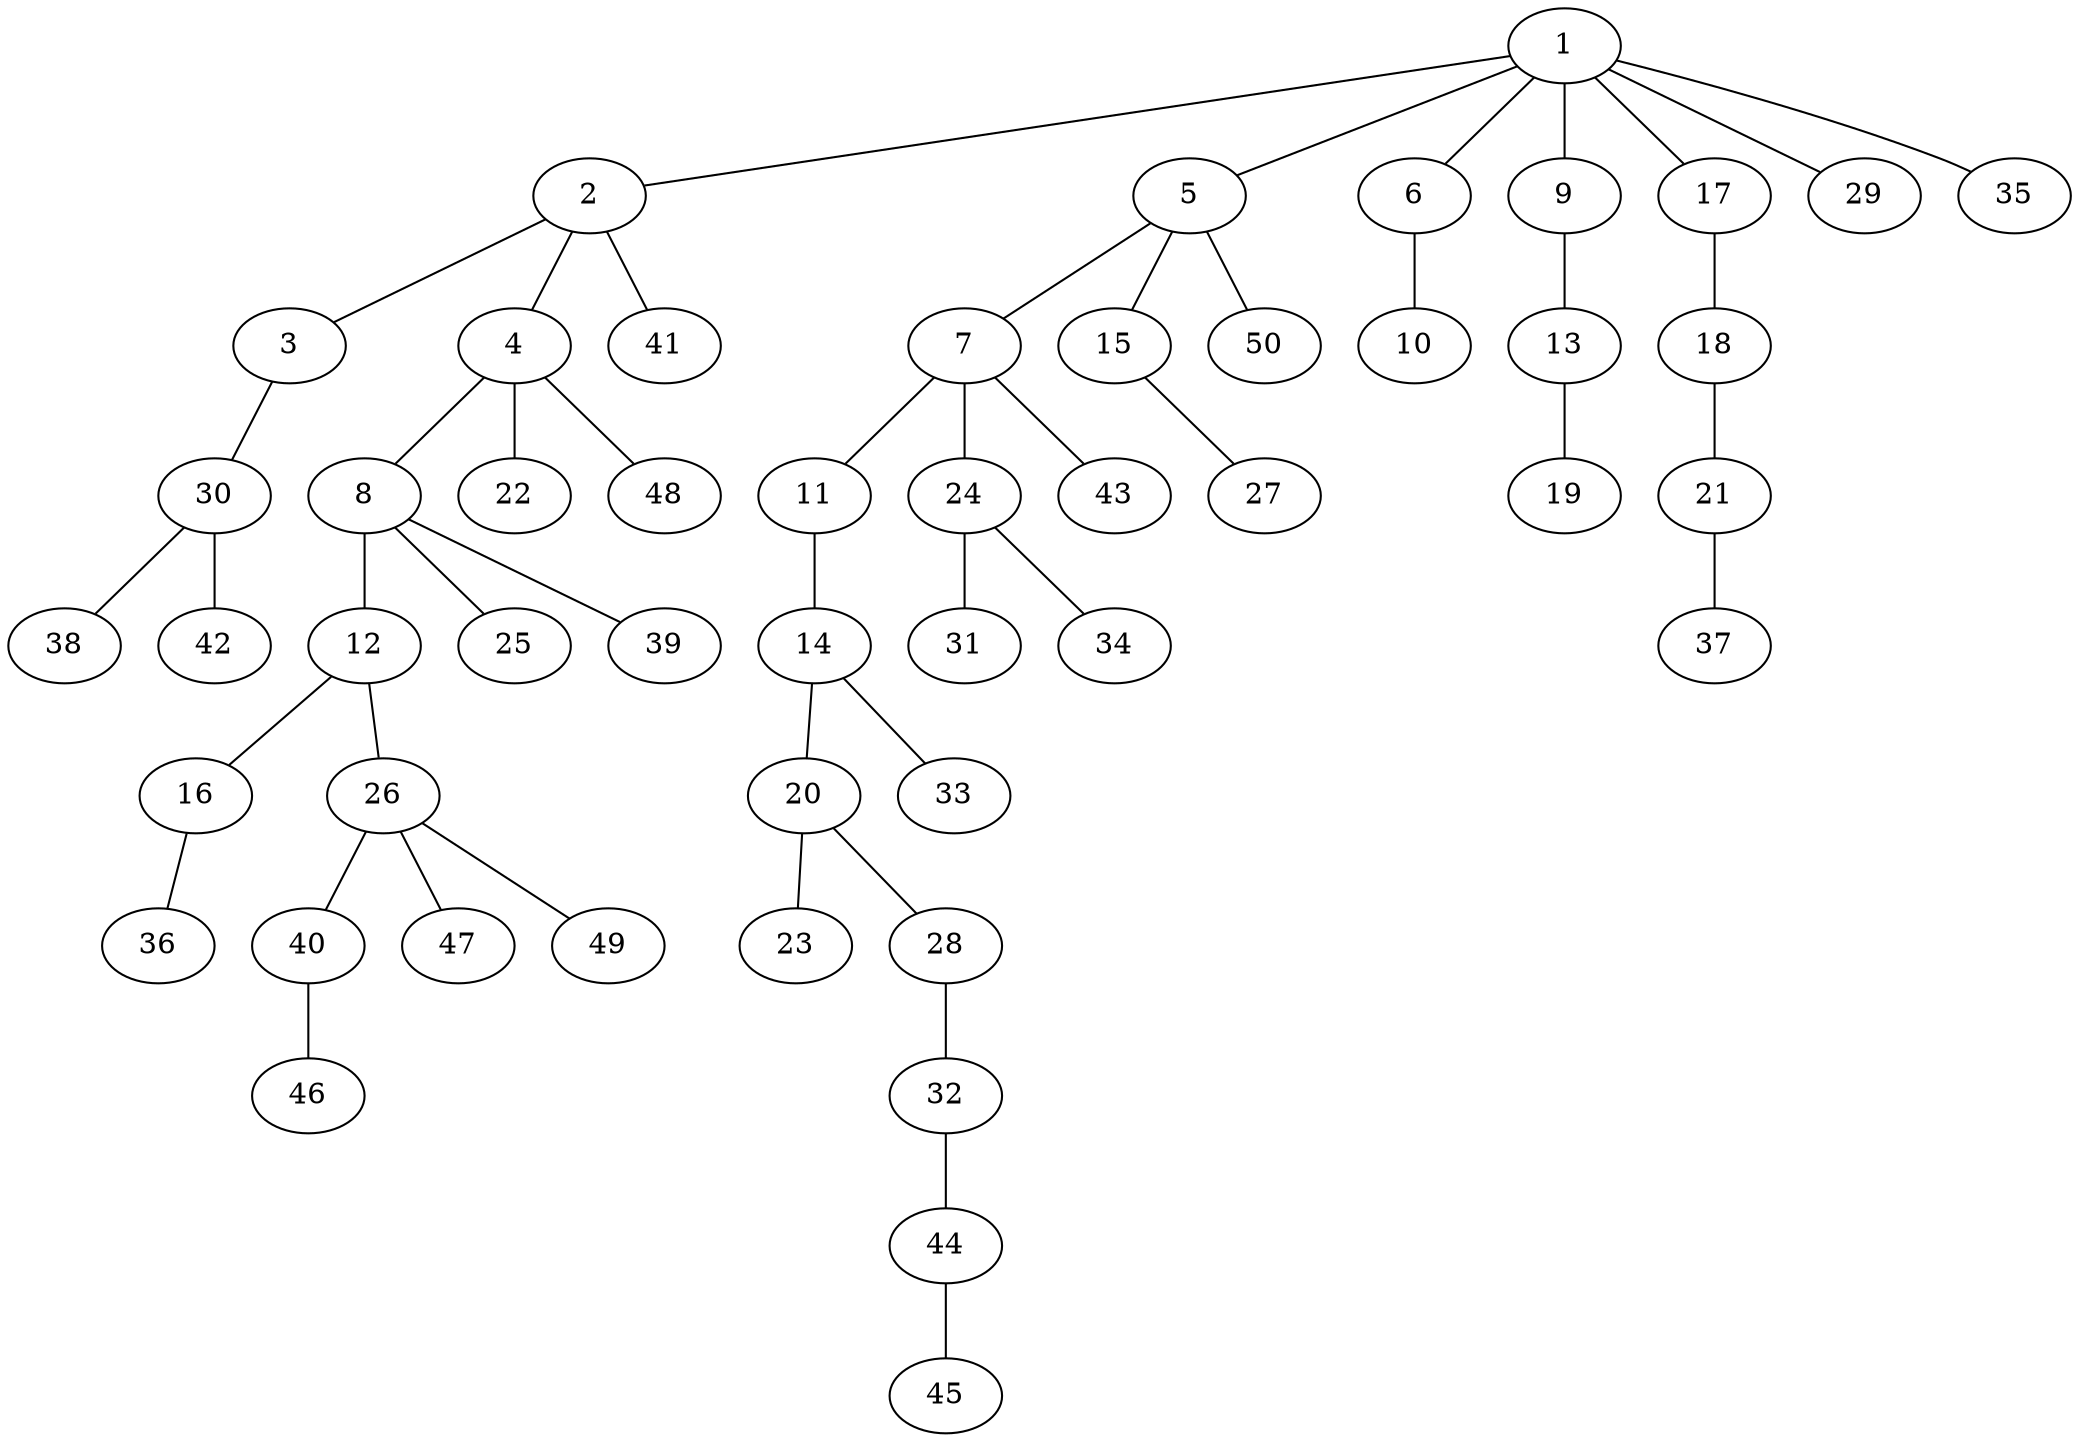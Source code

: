 graph graphname {1--2
1--5
1--6
1--9
1--17
1--29
1--35
2--3
2--4
2--41
3--30
4--8
4--22
4--48
5--7
5--15
5--50
6--10
7--11
7--24
7--43
8--12
8--25
8--39
9--13
11--14
12--16
12--26
13--19
14--20
14--33
15--27
16--36
17--18
18--21
20--23
20--28
21--37
24--31
24--34
26--40
26--47
26--49
28--32
30--38
30--42
32--44
40--46
44--45
}
